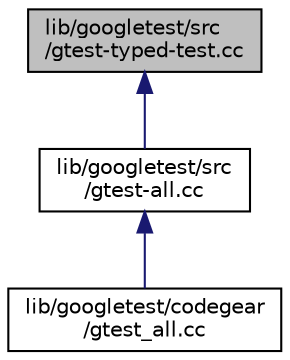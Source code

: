 digraph "lib/googletest/src/gtest-typed-test.cc"
{
 // INTERACTIVE_SVG=YES
 // LATEX_PDF_SIZE
  bgcolor="transparent";
  edge [fontname="Helvetica",fontsize="10",labelfontname="Helvetica",labelfontsize="10"];
  node [fontname="Helvetica",fontsize="10",shape=record];
  Node1 [label="lib/googletest/src\l/gtest-typed-test.cc",height=0.2,width=0.4,color="black", fillcolor="grey75", style="filled", fontcolor="black",tooltip=" "];
  Node1 -> Node2 [dir="back",color="midnightblue",fontsize="10",style="solid",fontname="Helvetica"];
  Node2 [label="lib/googletest/src\l/gtest-all.cc",height=0.2,width=0.4,color="black",URL="$gtest-all_8cc.html",tooltip=" "];
  Node2 -> Node3 [dir="back",color="midnightblue",fontsize="10",style="solid",fontname="Helvetica"];
  Node3 [label="lib/googletest/codegear\l/gtest_all.cc",height=0.2,width=0.4,color="black",URL="$gtest__all_8cc.html",tooltip=" "];
}
